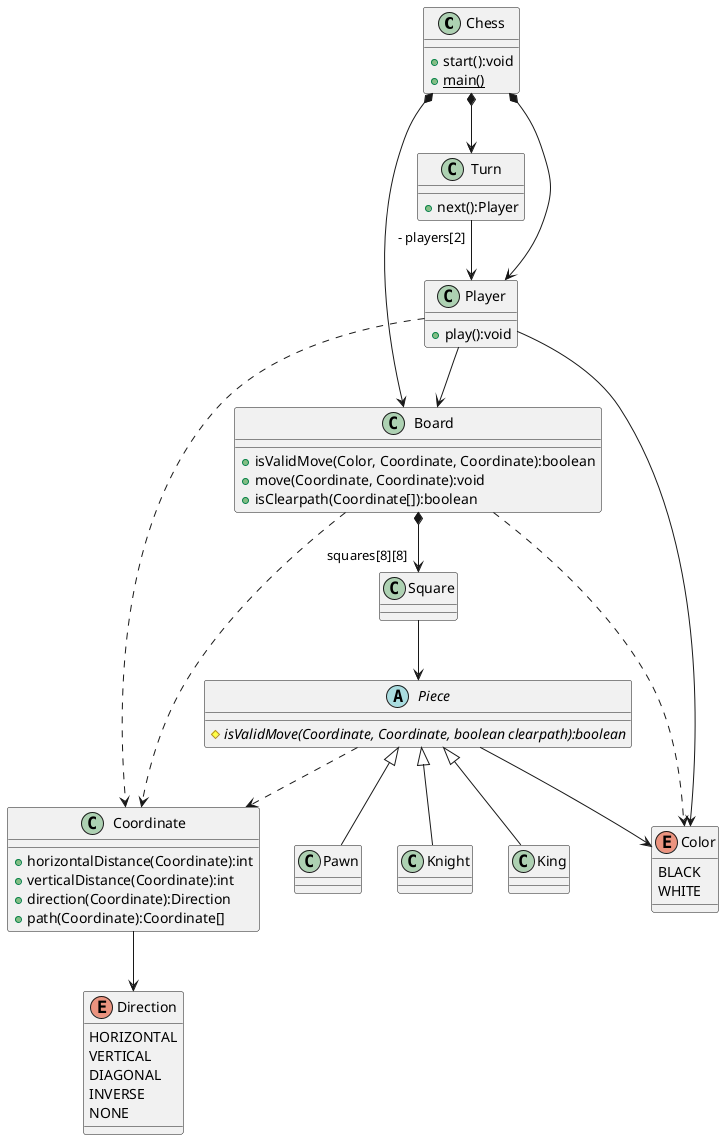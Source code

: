 @startuml chess

class Chess {
    + start():void
    + {static} main()
}

Chess *--> Board
Chess *--> Player
Chess *--> Turn

Turn "- players[2]" --> Player

class Turn {
    + next():Player
}

Player --> Board
Player --> Color

class Player {
    + play():void
}

Player ..> Coordinate

class Board {
    + isValidMove(Color, Coordinate, Coordinate):boolean
    + move(Coordinate, Coordinate):void
    + isClearpath(Coordinate[]):boolean
}

Board ..> Coordinate
Board ..> Color
Board *--> "squares[8][8]" Square
Square --> Piece
Piece --> Color
Piece ..> Coordinate

abstract class Piece {
    # {abstract} isValidMove(Coordinate, Coordinate, boolean clearpath):boolean
}

Piece <|-- Pawn
Piece <|-- Knight
Piece <|-- King

Enum Color {
    BLACK
    WHITE
}

class Coordinate {
    + horizontalDistance(Coordinate):int
    + verticalDistance(Coordinate):int
    + direction(Coordinate):Direction
    + path(Coordinate):Coordinate[]
}
Coordinate --> Direction
enum Direction {
    HORIZONTAL
    VERTICAL
    DIAGONAL
    INVERSE
    NONE
}

@enduml
